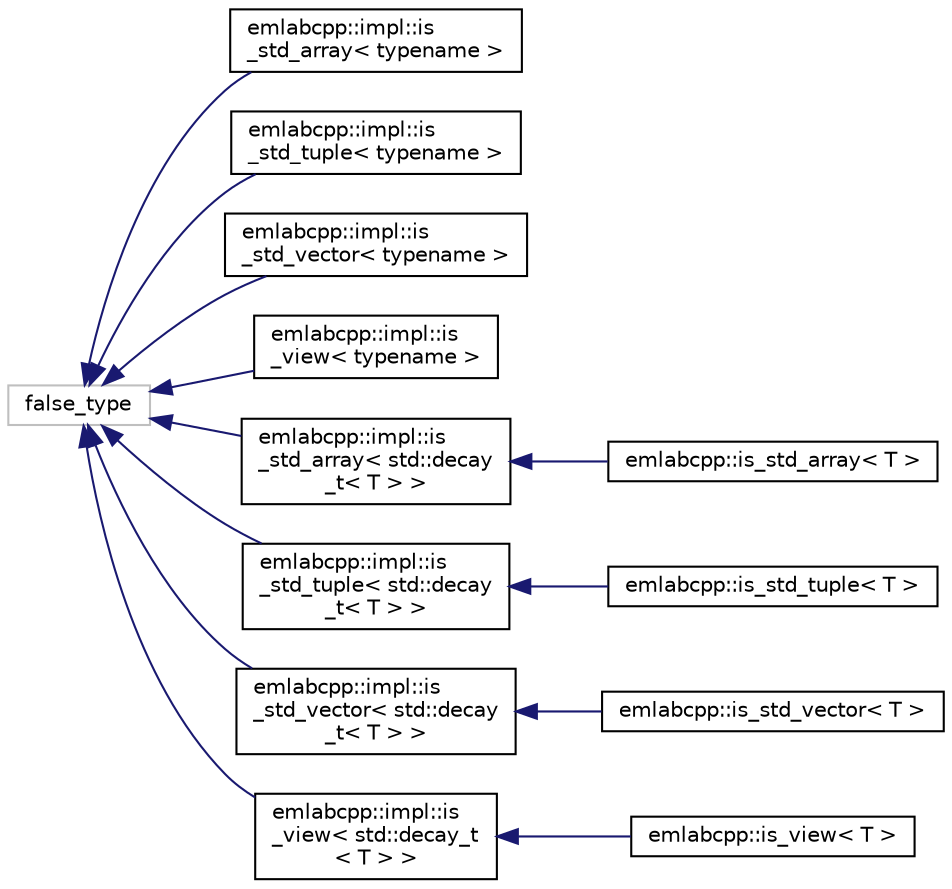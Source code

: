 digraph "Graphical Class Hierarchy"
{
 // LATEX_PDF_SIZE
  edge [fontname="Helvetica",fontsize="10",labelfontname="Helvetica",labelfontsize="10"];
  node [fontname="Helvetica",fontsize="10",shape=record];
  rankdir="LR";
  Node131 [label="false_type",height=0.2,width=0.4,color="grey75", fillcolor="white", style="filled",tooltip=" "];
  Node131 -> Node0 [dir="back",color="midnightblue",fontsize="10",style="solid",fontname="Helvetica"];
  Node0 [label="emlabcpp::impl::is\l_std_array\< typename \>",height=0.2,width=0.4,color="black", fillcolor="white", style="filled",URL="$structemlabcpp_1_1impl_1_1is__std__array.html",tooltip=" "];
  Node131 -> Node133 [dir="back",color="midnightblue",fontsize="10",style="solid",fontname="Helvetica"];
  Node133 [label="emlabcpp::impl::is\l_std_tuple\< typename \>",height=0.2,width=0.4,color="black", fillcolor="white", style="filled",URL="$structemlabcpp_1_1impl_1_1is__std__tuple.html",tooltip=" "];
  Node131 -> Node134 [dir="back",color="midnightblue",fontsize="10",style="solid",fontname="Helvetica"];
  Node134 [label="emlabcpp::impl::is\l_std_vector\< typename \>",height=0.2,width=0.4,color="black", fillcolor="white", style="filled",URL="$structemlabcpp_1_1impl_1_1is__std__vector.html",tooltip=" "];
  Node131 -> Node135 [dir="back",color="midnightblue",fontsize="10",style="solid",fontname="Helvetica"];
  Node135 [label="emlabcpp::impl::is\l_view\< typename \>",height=0.2,width=0.4,color="black", fillcolor="white", style="filled",URL="$structemlabcpp_1_1impl_1_1is__view.html",tooltip=" "];
  Node131 -> Node136 [dir="back",color="midnightblue",fontsize="10",style="solid",fontname="Helvetica"];
  Node136 [label="emlabcpp::impl::is\l_std_array\< std::decay\l_t\< T \> \>",height=0.2,width=0.4,color="black", fillcolor="white", style="filled",URL="$structemlabcpp_1_1impl_1_1is__std__array.html",tooltip=" "];
  Node136 -> Node137 [dir="back",color="midnightblue",fontsize="10",style="solid",fontname="Helvetica"];
  Node137 [label="emlabcpp::is_std_array\< T \>",height=0.2,width=0.4,color="black", fillcolor="white", style="filled",URL="$structemlabcpp_1_1is__std__array.html",tooltip=" "];
  Node131 -> Node138 [dir="back",color="midnightblue",fontsize="10",style="solid",fontname="Helvetica"];
  Node138 [label="emlabcpp::impl::is\l_std_tuple\< std::decay\l_t\< T \> \>",height=0.2,width=0.4,color="black", fillcolor="white", style="filled",URL="$structemlabcpp_1_1impl_1_1is__std__tuple.html",tooltip=" "];
  Node138 -> Node139 [dir="back",color="midnightblue",fontsize="10",style="solid",fontname="Helvetica"];
  Node139 [label="emlabcpp::is_std_tuple\< T \>",height=0.2,width=0.4,color="black", fillcolor="white", style="filled",URL="$structemlabcpp_1_1is__std__tuple.html",tooltip=" "];
  Node131 -> Node140 [dir="back",color="midnightblue",fontsize="10",style="solid",fontname="Helvetica"];
  Node140 [label="emlabcpp::impl::is\l_std_vector\< std::decay\l_t\< T \> \>",height=0.2,width=0.4,color="black", fillcolor="white", style="filled",URL="$structemlabcpp_1_1impl_1_1is__std__vector.html",tooltip=" "];
  Node140 -> Node141 [dir="back",color="midnightblue",fontsize="10",style="solid",fontname="Helvetica"];
  Node141 [label="emlabcpp::is_std_vector\< T \>",height=0.2,width=0.4,color="black", fillcolor="white", style="filled",URL="$structemlabcpp_1_1is__std__vector.html",tooltip=" "];
  Node131 -> Node142 [dir="back",color="midnightblue",fontsize="10",style="solid",fontname="Helvetica"];
  Node142 [label="emlabcpp::impl::is\l_view\< std::decay_t\l\< T \> \>",height=0.2,width=0.4,color="black", fillcolor="white", style="filled",URL="$structemlabcpp_1_1impl_1_1is__view.html",tooltip=" "];
  Node142 -> Node143 [dir="back",color="midnightblue",fontsize="10",style="solid",fontname="Helvetica"];
  Node143 [label="emlabcpp::is_view\< T \>",height=0.2,width=0.4,color="black", fillcolor="white", style="filled",URL="$structemlabcpp_1_1is__view.html",tooltip=" "];
}
